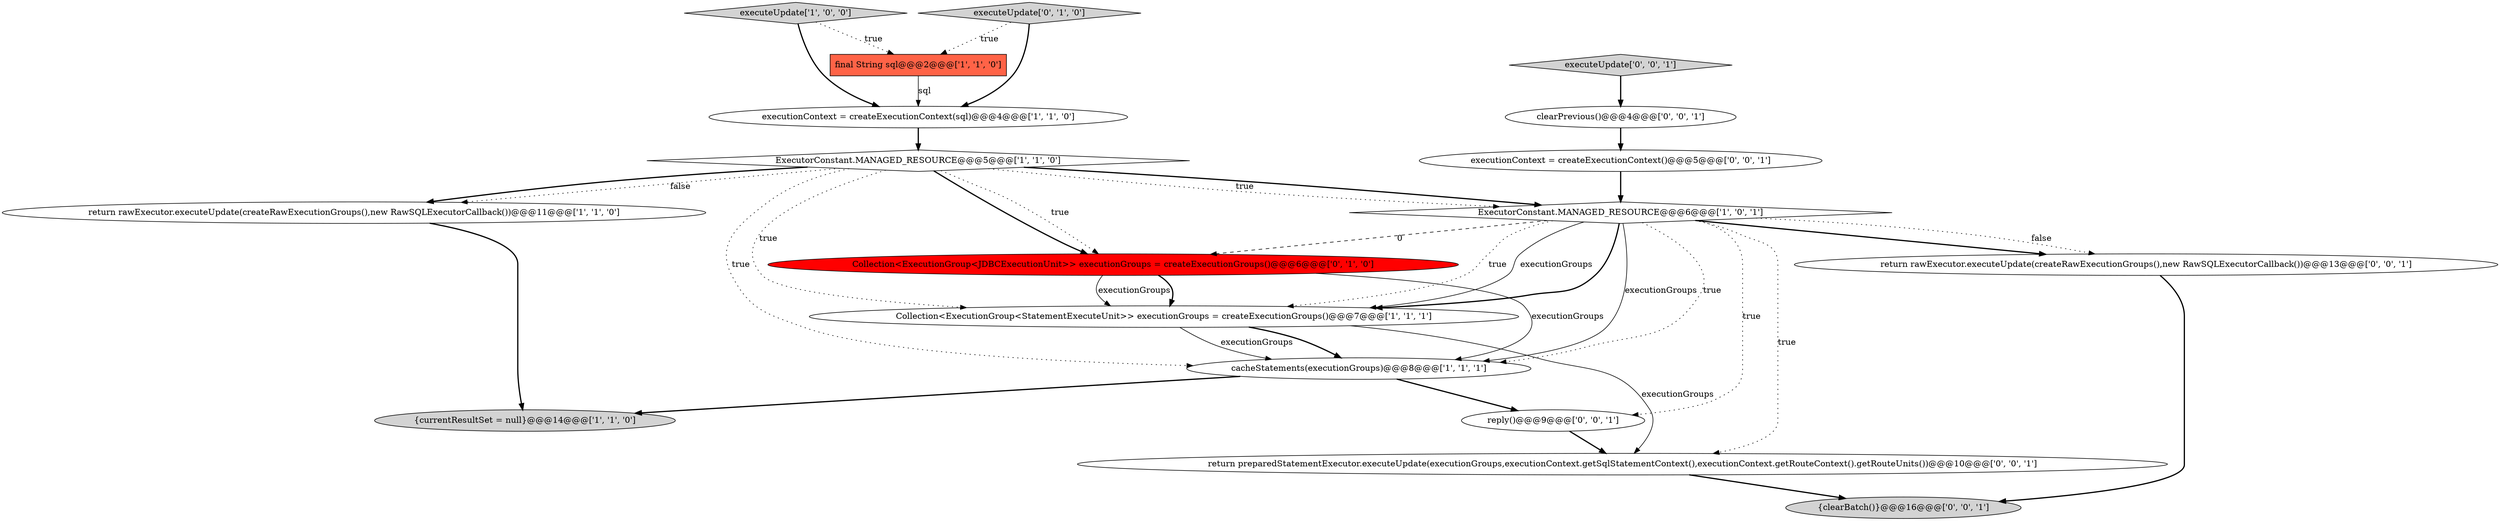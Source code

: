 digraph {
8 [style = filled, label = "executeUpdate['1', '0', '0']", fillcolor = lightgray, shape = diamond image = "AAA0AAABBB1BBB"];
2 [style = filled, label = "{currentResultSet = null}@@@14@@@['1', '1', '0']", fillcolor = lightgray, shape = ellipse image = "AAA0AAABBB1BBB"];
16 [style = filled, label = "reply()@@@9@@@['0', '0', '1']", fillcolor = white, shape = ellipse image = "AAA0AAABBB3BBB"];
15 [style = filled, label = "executeUpdate['0', '0', '1']", fillcolor = lightgray, shape = diamond image = "AAA0AAABBB3BBB"];
1 [style = filled, label = "ExecutorConstant.MANAGED_RESOURCE@@@6@@@['1', '0', '1']", fillcolor = white, shape = diamond image = "AAA0AAABBB1BBB"];
9 [style = filled, label = "Collection<ExecutionGroup<JDBCExecutionUnit>> executionGroups = createExecutionGroups()@@@6@@@['0', '1', '0']", fillcolor = red, shape = ellipse image = "AAA1AAABBB2BBB"];
5 [style = filled, label = "final String sql@@@2@@@['1', '1', '0']", fillcolor = tomato, shape = box image = "AAA0AAABBB1BBB"];
3 [style = filled, label = "cacheStatements(executionGroups)@@@8@@@['1', '1', '1']", fillcolor = white, shape = ellipse image = "AAA0AAABBB1BBB"];
6 [style = filled, label = "executionContext = createExecutionContext(sql)@@@4@@@['1', '1', '0']", fillcolor = white, shape = ellipse image = "AAA0AAABBB1BBB"];
7 [style = filled, label = "Collection<ExecutionGroup<StatementExecuteUnit>> executionGroups = createExecutionGroups()@@@7@@@['1', '1', '1']", fillcolor = white, shape = ellipse image = "AAA0AAABBB1BBB"];
10 [style = filled, label = "executeUpdate['0', '1', '0']", fillcolor = lightgray, shape = diamond image = "AAA0AAABBB2BBB"];
13 [style = filled, label = "{clearBatch()}@@@16@@@['0', '0', '1']", fillcolor = lightgray, shape = ellipse image = "AAA0AAABBB3BBB"];
0 [style = filled, label = "ExecutorConstant.MANAGED_RESOURCE@@@5@@@['1', '1', '0']", fillcolor = white, shape = diamond image = "AAA0AAABBB1BBB"];
14 [style = filled, label = "return rawExecutor.executeUpdate(createRawExecutionGroups(),new RawSQLExecutorCallback())@@@13@@@['0', '0', '1']", fillcolor = white, shape = ellipse image = "AAA0AAABBB3BBB"];
4 [style = filled, label = "return rawExecutor.executeUpdate(createRawExecutionGroups(),new RawSQLExecutorCallback())@@@11@@@['1', '1', '0']", fillcolor = white, shape = ellipse image = "AAA0AAABBB1BBB"];
17 [style = filled, label = "executionContext = createExecutionContext()@@@5@@@['0', '0', '1']", fillcolor = white, shape = ellipse image = "AAA0AAABBB3BBB"];
12 [style = filled, label = "clearPrevious()@@@4@@@['0', '0', '1']", fillcolor = white, shape = ellipse image = "AAA0AAABBB3BBB"];
11 [style = filled, label = "return preparedStatementExecutor.executeUpdate(executionGroups,executionContext.getSqlStatementContext(),executionContext.getRouteContext().getRouteUnits())@@@10@@@['0', '0', '1']", fillcolor = white, shape = ellipse image = "AAA0AAABBB3BBB"];
5->6 [style = solid, label="sql"];
0->9 [style = bold, label=""];
16->11 [style = bold, label=""];
17->1 [style = bold, label=""];
9->3 [style = solid, label="executionGroups"];
9->7 [style = solid, label="executionGroups"];
1->11 [style = dotted, label="true"];
12->17 [style = bold, label=""];
0->4 [style = dotted, label="false"];
1->9 [style = dashed, label="0"];
1->3 [style = solid, label="executionGroups"];
6->0 [style = bold, label=""];
8->6 [style = bold, label=""];
4->2 [style = bold, label=""];
3->16 [style = bold, label=""];
9->7 [style = bold, label=""];
10->5 [style = dotted, label="true"];
1->7 [style = bold, label=""];
10->6 [style = bold, label=""];
7->3 [style = bold, label=""];
1->3 [style = dotted, label="true"];
1->7 [style = dotted, label="true"];
3->2 [style = bold, label=""];
8->5 [style = dotted, label="true"];
0->4 [style = bold, label=""];
0->1 [style = bold, label=""];
0->1 [style = dotted, label="true"];
11->13 [style = bold, label=""];
1->14 [style = dotted, label="false"];
1->14 [style = bold, label=""];
15->12 [style = bold, label=""];
1->16 [style = dotted, label="true"];
0->3 [style = dotted, label="true"];
14->13 [style = bold, label=""];
7->3 [style = solid, label="executionGroups"];
7->11 [style = solid, label="executionGroups"];
0->9 [style = dotted, label="true"];
0->7 [style = dotted, label="true"];
1->7 [style = solid, label="executionGroups"];
}

